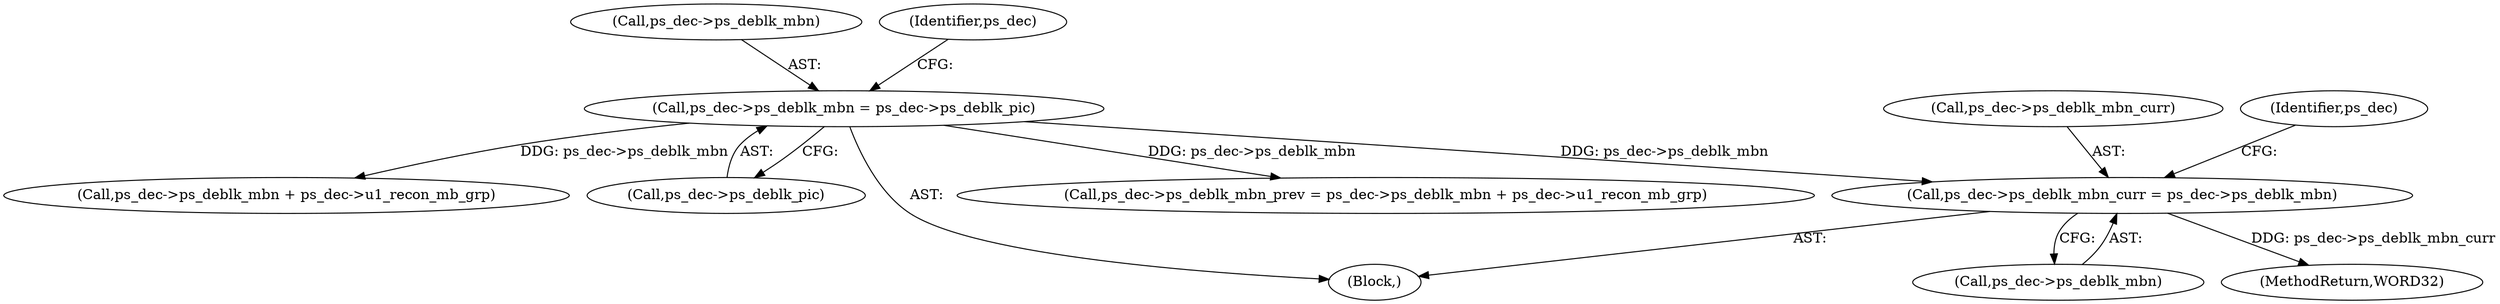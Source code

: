 digraph "0_Android_0b23c81c3dd9ec38f7e6806a3955fed1925541a0_3@pointer" {
"1001689" [label="(Call,ps_dec->ps_deblk_mbn_curr = ps_dec->ps_deblk_mbn)"];
"1001682" [label="(Call,ps_dec->ps_deblk_mbn = ps_dec->ps_deblk_pic)"];
"1001683" [label="(Call,ps_dec->ps_deblk_mbn)"];
"1001689" [label="(Call,ps_dec->ps_deblk_mbn_curr = ps_dec->ps_deblk_mbn)"];
"1001696" [label="(Call,ps_dec->ps_deblk_mbn_prev = ps_dec->ps_deblk_mbn + ps_dec->u1_recon_mb_grp)"];
"1001686" [label="(Call,ps_dec->ps_deblk_pic)"];
"1001691" [label="(Identifier,ps_dec)"];
"1001682" [label="(Call,ps_dec->ps_deblk_mbn = ps_dec->ps_deblk_pic)"];
"1001690" [label="(Call,ps_dec->ps_deblk_mbn_curr)"];
"1001698" [label="(Identifier,ps_dec)"];
"1001700" [label="(Call,ps_dec->ps_deblk_mbn + ps_dec->u1_recon_mb_grp)"];
"1002159" [label="(MethodReturn,WORD32)"];
"1000141" [label="(Block,)"];
"1001693" [label="(Call,ps_dec->ps_deblk_mbn)"];
"1001689" -> "1000141"  [label="AST: "];
"1001689" -> "1001693"  [label="CFG: "];
"1001690" -> "1001689"  [label="AST: "];
"1001693" -> "1001689"  [label="AST: "];
"1001698" -> "1001689"  [label="CFG: "];
"1001689" -> "1002159"  [label="DDG: ps_dec->ps_deblk_mbn_curr"];
"1001682" -> "1001689"  [label="DDG: ps_dec->ps_deblk_mbn"];
"1001682" -> "1000141"  [label="AST: "];
"1001682" -> "1001686"  [label="CFG: "];
"1001683" -> "1001682"  [label="AST: "];
"1001686" -> "1001682"  [label="AST: "];
"1001691" -> "1001682"  [label="CFG: "];
"1001682" -> "1001696"  [label="DDG: ps_dec->ps_deblk_mbn"];
"1001682" -> "1001700"  [label="DDG: ps_dec->ps_deblk_mbn"];
}

